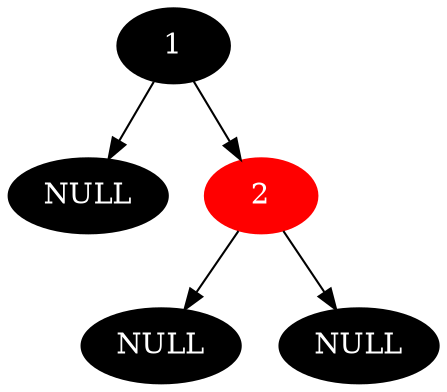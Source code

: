 digraph{
0[label="1",color=black,style=filled,fontcolor=white];
0 -> 1;
0 -> 2;
1[label="NULL",color=black,style=filled,fontcolor=white];
2[label="2",color=red,style=filled,fontcolor=white];
2 -> 5;
2 -> 6;
5[label="NULL",color=black,style=filled,fontcolor=white];
6[label="NULL",color=black,style=filled,fontcolor=white];
}
